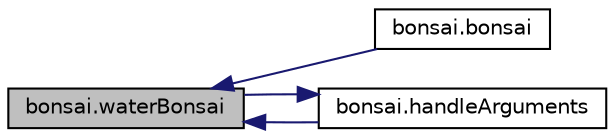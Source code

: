 digraph "bonsai.waterBonsai"
{
  edge [fontname="Helvetica",fontsize="10",labelfontname="Helvetica",labelfontsize="10"];
  node [fontname="Helvetica",fontsize="10",shape=record];
  rankdir="LR";
  Node1 [label="bonsai.waterBonsai",height=0.2,width=0.4,color="black", fillcolor="grey75", style="filled" fontcolor="black"];
  Node1 -> Node2 [dir="back",color="midnightblue",fontsize="10",style="solid",fontname="Helvetica"];
  Node2 [label="bonsai.bonsai",height=0.2,width=0.4,color="black", fillcolor="white", style="filled",URL="$namespacebonsai.html#a0dd3e2ab4d4e6029636176705f4cceb5"];
  Node1 -> Node3 [dir="back",color="midnightblue",fontsize="10",style="solid",fontname="Helvetica"];
  Node3 [label="bonsai.handleArguments",height=0.2,width=0.4,color="black", fillcolor="white", style="filled",URL="$namespacebonsai.html#a300af3d7b82885b194c23cbe8516883c"];
  Node3 -> Node1 [dir="back",color="midnightblue",fontsize="10",style="solid",fontname="Helvetica"];
}
